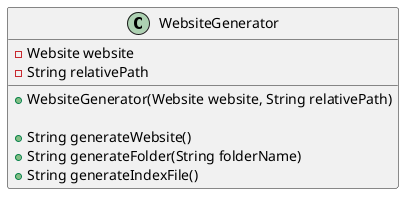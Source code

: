 @startuml
'https://plantuml.com/class-diagram

class WebsiteGenerator {
    -Website website
    -String relativePath

    +WebsiteGenerator(Website website, String relativePath)

    +String generateWebsite()
    +String generateFolder(String folderName)
    +String generateIndexFile()

}

@enduml